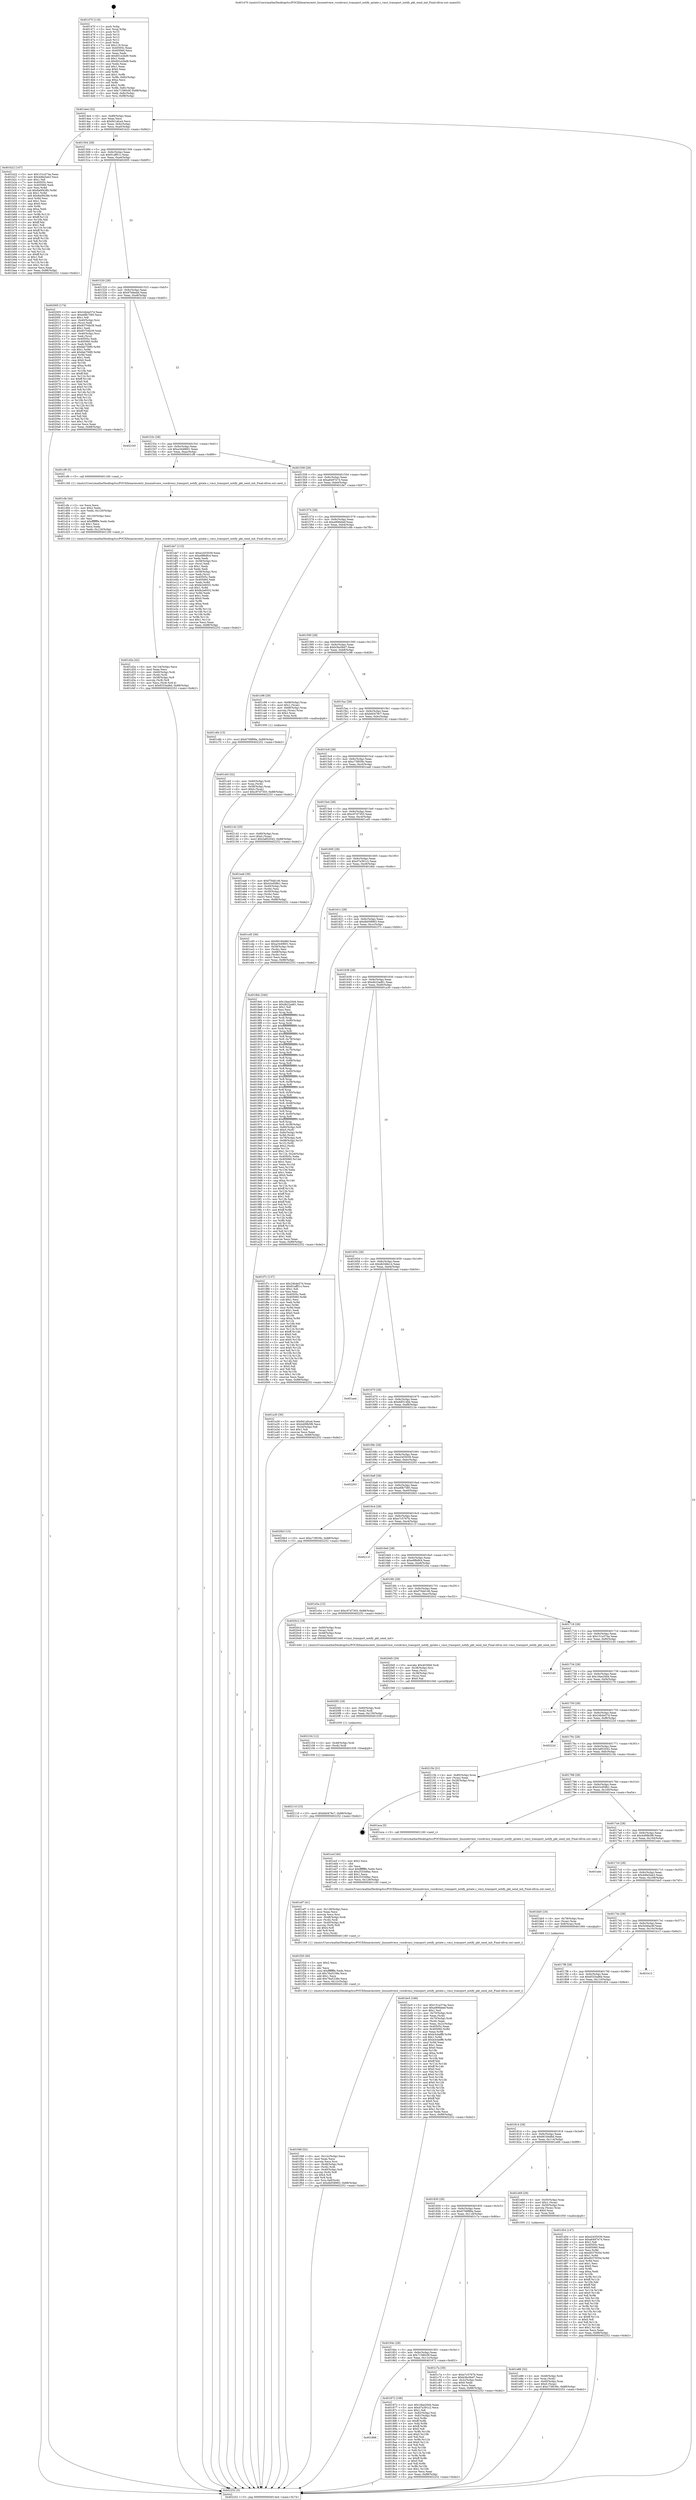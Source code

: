 digraph "0x401470" {
  label = "0x401470 (/mnt/c/Users/mathe/Desktop/tcc/POCII/binaries/extr_linuxnetvmw_vsockvmci_transport_notify_qstate.c_vmci_transport_notify_pkt_send_init_Final-ollvm.out::main(0))"
  labelloc = "t"
  node[shape=record]

  Entry [label="",width=0.3,height=0.3,shape=circle,fillcolor=black,style=filled]
  "0x4014e4" [label="{
     0x4014e4 [32]\l
     | [instrs]\l
     &nbsp;&nbsp;0x4014e4 \<+6\>: mov -0x88(%rbp),%eax\l
     &nbsp;&nbsp;0x4014ea \<+2\>: mov %eax,%ecx\l
     &nbsp;&nbsp;0x4014ec \<+6\>: sub $0x841afca4,%ecx\l
     &nbsp;&nbsp;0x4014f2 \<+6\>: mov %eax,-0x9c(%rbp)\l
     &nbsp;&nbsp;0x4014f8 \<+6\>: mov %ecx,-0xa0(%rbp)\l
     &nbsp;&nbsp;0x4014fe \<+6\>: je 0000000000401b22 \<main+0x6b2\>\l
  }"]
  "0x401b22" [label="{
     0x401b22 [147]\l
     | [instrs]\l
     &nbsp;&nbsp;0x401b22 \<+5\>: mov $0x151a374a,%eax\l
     &nbsp;&nbsp;0x401b27 \<+5\>: mov $0x4d6e5ab3,%ecx\l
     &nbsp;&nbsp;0x401b2c \<+2\>: mov $0x1,%dl\l
     &nbsp;&nbsp;0x401b2e \<+7\>: mov 0x40505c,%esi\l
     &nbsp;&nbsp;0x401b35 \<+7\>: mov 0x405060,%edi\l
     &nbsp;&nbsp;0x401b3c \<+3\>: mov %esi,%r8d\l
     &nbsp;&nbsp;0x401b3f \<+7\>: sub $0x8a0f428b,%r8d\l
     &nbsp;&nbsp;0x401b46 \<+4\>: sub $0x1,%r8d\l
     &nbsp;&nbsp;0x401b4a \<+7\>: add $0x8a0f428b,%r8d\l
     &nbsp;&nbsp;0x401b51 \<+4\>: imul %r8d,%esi\l
     &nbsp;&nbsp;0x401b55 \<+3\>: and $0x1,%esi\l
     &nbsp;&nbsp;0x401b58 \<+3\>: cmp $0x0,%esi\l
     &nbsp;&nbsp;0x401b5b \<+4\>: sete %r9b\l
     &nbsp;&nbsp;0x401b5f \<+3\>: cmp $0xa,%edi\l
     &nbsp;&nbsp;0x401b62 \<+4\>: setl %r10b\l
     &nbsp;&nbsp;0x401b66 \<+3\>: mov %r9b,%r11b\l
     &nbsp;&nbsp;0x401b69 \<+4\>: xor $0xff,%r11b\l
     &nbsp;&nbsp;0x401b6d \<+3\>: mov %r10b,%bl\l
     &nbsp;&nbsp;0x401b70 \<+3\>: xor $0xff,%bl\l
     &nbsp;&nbsp;0x401b73 \<+3\>: xor $0x1,%dl\l
     &nbsp;&nbsp;0x401b76 \<+3\>: mov %r11b,%r14b\l
     &nbsp;&nbsp;0x401b79 \<+4\>: and $0xff,%r14b\l
     &nbsp;&nbsp;0x401b7d \<+3\>: and %dl,%r9b\l
     &nbsp;&nbsp;0x401b80 \<+3\>: mov %bl,%r15b\l
     &nbsp;&nbsp;0x401b83 \<+4\>: and $0xff,%r15b\l
     &nbsp;&nbsp;0x401b87 \<+3\>: and %dl,%r10b\l
     &nbsp;&nbsp;0x401b8a \<+3\>: or %r9b,%r14b\l
     &nbsp;&nbsp;0x401b8d \<+3\>: or %r10b,%r15b\l
     &nbsp;&nbsp;0x401b90 \<+3\>: xor %r15b,%r14b\l
     &nbsp;&nbsp;0x401b93 \<+3\>: or %bl,%r11b\l
     &nbsp;&nbsp;0x401b96 \<+4\>: xor $0xff,%r11b\l
     &nbsp;&nbsp;0x401b9a \<+3\>: or $0x1,%dl\l
     &nbsp;&nbsp;0x401b9d \<+3\>: and %dl,%r11b\l
     &nbsp;&nbsp;0x401ba0 \<+3\>: or %r11b,%r14b\l
     &nbsp;&nbsp;0x401ba3 \<+4\>: test $0x1,%r14b\l
     &nbsp;&nbsp;0x401ba7 \<+3\>: cmovne %ecx,%eax\l
     &nbsp;&nbsp;0x401baa \<+6\>: mov %eax,-0x88(%rbp)\l
     &nbsp;&nbsp;0x401bb0 \<+5\>: jmp 0000000000402252 \<main+0xde2\>\l
  }"]
  "0x401504" [label="{
     0x401504 [28]\l
     | [instrs]\l
     &nbsp;&nbsp;0x401504 \<+5\>: jmp 0000000000401509 \<main+0x99\>\l
     &nbsp;&nbsp;0x401509 \<+6\>: mov -0x9c(%rbp),%eax\l
     &nbsp;&nbsp;0x40150f \<+5\>: sub $0x91aff51c,%eax\l
     &nbsp;&nbsp;0x401514 \<+6\>: mov %eax,-0xa4(%rbp)\l
     &nbsp;&nbsp;0x40151a \<+6\>: je 0000000000402005 \<main+0xb95\>\l
  }"]
  Exit [label="",width=0.3,height=0.3,shape=circle,fillcolor=black,style=filled,peripheries=2]
  "0x402005" [label="{
     0x402005 [174]\l
     | [instrs]\l
     &nbsp;&nbsp;0x402005 \<+5\>: mov $0x24b4e57d,%eax\l
     &nbsp;&nbsp;0x40200a \<+5\>: mov $0xe6fb7585,%ecx\l
     &nbsp;&nbsp;0x40200f \<+2\>: mov $0x1,%dl\l
     &nbsp;&nbsp;0x402011 \<+4\>: mov -0x40(%rbp),%rsi\l
     &nbsp;&nbsp;0x402015 \<+2\>: mov (%rsi),%edi\l
     &nbsp;&nbsp;0x402017 \<+6\>: add $0x83704b39,%edi\l
     &nbsp;&nbsp;0x40201d \<+3\>: add $0x1,%edi\l
     &nbsp;&nbsp;0x402020 \<+6\>: sub $0x83704b39,%edi\l
     &nbsp;&nbsp;0x402026 \<+4\>: mov -0x40(%rbp),%rsi\l
     &nbsp;&nbsp;0x40202a \<+2\>: mov %edi,(%rsi)\l
     &nbsp;&nbsp;0x40202c \<+7\>: mov 0x40505c,%edi\l
     &nbsp;&nbsp;0x402033 \<+8\>: mov 0x405060,%r8d\l
     &nbsp;&nbsp;0x40203b \<+3\>: mov %edi,%r9d\l
     &nbsp;&nbsp;0x40203e \<+7\>: sub $0xfab756f0,%r9d\l
     &nbsp;&nbsp;0x402045 \<+4\>: sub $0x1,%r9d\l
     &nbsp;&nbsp;0x402049 \<+7\>: add $0xfab756f0,%r9d\l
     &nbsp;&nbsp;0x402050 \<+4\>: imul %r9d,%edi\l
     &nbsp;&nbsp;0x402054 \<+3\>: and $0x1,%edi\l
     &nbsp;&nbsp;0x402057 \<+3\>: cmp $0x0,%edi\l
     &nbsp;&nbsp;0x40205a \<+4\>: sete %r10b\l
     &nbsp;&nbsp;0x40205e \<+4\>: cmp $0xa,%r8d\l
     &nbsp;&nbsp;0x402062 \<+4\>: setl %r11b\l
     &nbsp;&nbsp;0x402066 \<+3\>: mov %r10b,%bl\l
     &nbsp;&nbsp;0x402069 \<+3\>: xor $0xff,%bl\l
     &nbsp;&nbsp;0x40206c \<+3\>: mov %r11b,%r14b\l
     &nbsp;&nbsp;0x40206f \<+4\>: xor $0xff,%r14b\l
     &nbsp;&nbsp;0x402073 \<+3\>: xor $0x0,%dl\l
     &nbsp;&nbsp;0x402076 \<+3\>: mov %bl,%r15b\l
     &nbsp;&nbsp;0x402079 \<+4\>: and $0x0,%r15b\l
     &nbsp;&nbsp;0x40207d \<+3\>: and %dl,%r10b\l
     &nbsp;&nbsp;0x402080 \<+3\>: mov %r14b,%r12b\l
     &nbsp;&nbsp;0x402083 \<+4\>: and $0x0,%r12b\l
     &nbsp;&nbsp;0x402087 \<+3\>: and %dl,%r11b\l
     &nbsp;&nbsp;0x40208a \<+3\>: or %r10b,%r15b\l
     &nbsp;&nbsp;0x40208d \<+3\>: or %r11b,%r12b\l
     &nbsp;&nbsp;0x402090 \<+3\>: xor %r12b,%r15b\l
     &nbsp;&nbsp;0x402093 \<+3\>: or %r14b,%bl\l
     &nbsp;&nbsp;0x402096 \<+3\>: xor $0xff,%bl\l
     &nbsp;&nbsp;0x402099 \<+3\>: or $0x0,%dl\l
     &nbsp;&nbsp;0x40209c \<+2\>: and %dl,%bl\l
     &nbsp;&nbsp;0x40209e \<+3\>: or %bl,%r15b\l
     &nbsp;&nbsp;0x4020a1 \<+4\>: test $0x1,%r15b\l
     &nbsp;&nbsp;0x4020a5 \<+3\>: cmovne %ecx,%eax\l
     &nbsp;&nbsp;0x4020a8 \<+6\>: mov %eax,-0x88(%rbp)\l
     &nbsp;&nbsp;0x4020ae \<+5\>: jmp 0000000000402252 \<main+0xde2\>\l
  }"]
  "0x401520" [label="{
     0x401520 [28]\l
     | [instrs]\l
     &nbsp;&nbsp;0x401520 \<+5\>: jmp 0000000000401525 \<main+0xb5\>\l
     &nbsp;&nbsp;0x401525 \<+6\>: mov -0x9c(%rbp),%eax\l
     &nbsp;&nbsp;0x40152b \<+5\>: sub $0x97bfeebb,%eax\l
     &nbsp;&nbsp;0x401530 \<+6\>: mov %eax,-0xa8(%rbp)\l
     &nbsp;&nbsp;0x401536 \<+6\>: je 00000000004021b5 \<main+0xd45\>\l
  }"]
  "0x402110" [label="{
     0x402110 [15]\l
     | [instrs]\l
     &nbsp;&nbsp;0x402110 \<+10\>: movl $0xbb0478c7,-0x88(%rbp)\l
     &nbsp;&nbsp;0x40211a \<+5\>: jmp 0000000000402252 \<main+0xde2\>\l
  }"]
  "0x4021b5" [label="{
     0x4021b5\l
  }", style=dashed]
  "0x40153c" [label="{
     0x40153c [28]\l
     | [instrs]\l
     &nbsp;&nbsp;0x40153c \<+5\>: jmp 0000000000401541 \<main+0xd1\>\l
     &nbsp;&nbsp;0x401541 \<+6\>: mov -0x9c(%rbp),%eax\l
     &nbsp;&nbsp;0x401547 \<+5\>: sub $0xa3449601,%eax\l
     &nbsp;&nbsp;0x40154c \<+6\>: mov %eax,-0xac(%rbp)\l
     &nbsp;&nbsp;0x401552 \<+6\>: je 0000000000401cf9 \<main+0x889\>\l
  }"]
  "0x402104" [label="{
     0x402104 [12]\l
     | [instrs]\l
     &nbsp;&nbsp;0x402104 \<+4\>: mov -0x48(%rbp),%rdi\l
     &nbsp;&nbsp;0x402108 \<+3\>: mov (%rdi),%rdi\l
     &nbsp;&nbsp;0x40210b \<+5\>: call 0000000000401030 \<free@plt\>\l
     | [calls]\l
     &nbsp;&nbsp;0x401030 \{1\} (unknown)\l
  }"]
  "0x401cf9" [label="{
     0x401cf9 [5]\l
     | [instrs]\l
     &nbsp;&nbsp;0x401cf9 \<+5\>: call 0000000000401160 \<next_i\>\l
     | [calls]\l
     &nbsp;&nbsp;0x401160 \{1\} (/mnt/c/Users/mathe/Desktop/tcc/POCII/binaries/extr_linuxnetvmw_vsockvmci_transport_notify_qstate.c_vmci_transport_notify_pkt_send_init_Final-ollvm.out::next_i)\l
  }"]
  "0x401558" [label="{
     0x401558 [28]\l
     | [instrs]\l
     &nbsp;&nbsp;0x401558 \<+5\>: jmp 000000000040155d \<main+0xed\>\l
     &nbsp;&nbsp;0x40155d \<+6\>: mov -0x9c(%rbp),%eax\l
     &nbsp;&nbsp;0x401563 \<+5\>: sub $0xa6497e74,%eax\l
     &nbsp;&nbsp;0x401568 \<+6\>: mov %eax,-0xb0(%rbp)\l
     &nbsp;&nbsp;0x40156e \<+6\>: je 0000000000401de7 \<main+0x977\>\l
  }"]
  "0x4020f2" [label="{
     0x4020f2 [18]\l
     | [instrs]\l
     &nbsp;&nbsp;0x4020f2 \<+4\>: mov -0x60(%rbp),%rdi\l
     &nbsp;&nbsp;0x4020f6 \<+3\>: mov (%rdi),%rdi\l
     &nbsp;&nbsp;0x4020f9 \<+6\>: mov %eax,-0x130(%rbp)\l
     &nbsp;&nbsp;0x4020ff \<+5\>: call 0000000000401030 \<free@plt\>\l
     | [calls]\l
     &nbsp;&nbsp;0x401030 \{1\} (unknown)\l
  }"]
  "0x401de7" [label="{
     0x401de7 [115]\l
     | [instrs]\l
     &nbsp;&nbsp;0x401de7 \<+5\>: mov $0xe2455039,%eax\l
     &nbsp;&nbsp;0x401dec \<+5\>: mov $0xe9f6dfc4,%ecx\l
     &nbsp;&nbsp;0x401df1 \<+2\>: xor %edx,%edx\l
     &nbsp;&nbsp;0x401df3 \<+4\>: mov -0x58(%rbp),%rsi\l
     &nbsp;&nbsp;0x401df7 \<+2\>: mov (%rsi),%edi\l
     &nbsp;&nbsp;0x401df9 \<+3\>: sub $0x1,%edx\l
     &nbsp;&nbsp;0x401dfc \<+2\>: sub %edx,%edi\l
     &nbsp;&nbsp;0x401dfe \<+4\>: mov -0x58(%rbp),%rsi\l
     &nbsp;&nbsp;0x401e02 \<+2\>: mov %edi,(%rsi)\l
     &nbsp;&nbsp;0x401e04 \<+7\>: mov 0x40505c,%edx\l
     &nbsp;&nbsp;0x401e0b \<+7\>: mov 0x405060,%edi\l
     &nbsp;&nbsp;0x401e12 \<+3\>: mov %edx,%r8d\l
     &nbsp;&nbsp;0x401e15 \<+7\>: sub $0xfe2e6032,%r8d\l
     &nbsp;&nbsp;0x401e1c \<+4\>: sub $0x1,%r8d\l
     &nbsp;&nbsp;0x401e20 \<+7\>: add $0xfe2e6032,%r8d\l
     &nbsp;&nbsp;0x401e27 \<+4\>: imul %r8d,%edx\l
     &nbsp;&nbsp;0x401e2b \<+3\>: and $0x1,%edx\l
     &nbsp;&nbsp;0x401e2e \<+3\>: cmp $0x0,%edx\l
     &nbsp;&nbsp;0x401e31 \<+4\>: sete %r9b\l
     &nbsp;&nbsp;0x401e35 \<+3\>: cmp $0xa,%edi\l
     &nbsp;&nbsp;0x401e38 \<+4\>: setl %r10b\l
     &nbsp;&nbsp;0x401e3c \<+3\>: mov %r9b,%r11b\l
     &nbsp;&nbsp;0x401e3f \<+3\>: and %r10b,%r11b\l
     &nbsp;&nbsp;0x401e42 \<+3\>: xor %r10b,%r9b\l
     &nbsp;&nbsp;0x401e45 \<+3\>: or %r9b,%r11b\l
     &nbsp;&nbsp;0x401e48 \<+4\>: test $0x1,%r11b\l
     &nbsp;&nbsp;0x401e4c \<+3\>: cmovne %ecx,%eax\l
     &nbsp;&nbsp;0x401e4f \<+6\>: mov %eax,-0x88(%rbp)\l
     &nbsp;&nbsp;0x401e55 \<+5\>: jmp 0000000000402252 \<main+0xde2\>\l
  }"]
  "0x401574" [label="{
     0x401574 [28]\l
     | [instrs]\l
     &nbsp;&nbsp;0x401574 \<+5\>: jmp 0000000000401579 \<main+0x109\>\l
     &nbsp;&nbsp;0x401579 \<+6\>: mov -0x9c(%rbp),%eax\l
     &nbsp;&nbsp;0x40157f \<+5\>: sub $0xa906ebef,%eax\l
     &nbsp;&nbsp;0x401584 \<+6\>: mov %eax,-0xb4(%rbp)\l
     &nbsp;&nbsp;0x40158a \<+6\>: je 0000000000401c6b \<main+0x7fb\>\l
  }"]
  "0x4020d5" [label="{
     0x4020d5 [29]\l
     | [instrs]\l
     &nbsp;&nbsp;0x4020d5 \<+10\>: movabs $0x4030b6,%rdi\l
     &nbsp;&nbsp;0x4020df \<+4\>: mov -0x38(%rbp),%rsi\l
     &nbsp;&nbsp;0x4020e3 \<+2\>: mov %eax,(%rsi)\l
     &nbsp;&nbsp;0x4020e5 \<+4\>: mov -0x38(%rbp),%rsi\l
     &nbsp;&nbsp;0x4020e9 \<+2\>: mov (%rsi),%esi\l
     &nbsp;&nbsp;0x4020eb \<+2\>: mov $0x0,%al\l
     &nbsp;&nbsp;0x4020ed \<+5\>: call 0000000000401040 \<printf@plt\>\l
     | [calls]\l
     &nbsp;&nbsp;0x401040 \{1\} (unknown)\l
  }"]
  "0x401c6b" [label="{
     0x401c6b [15]\l
     | [instrs]\l
     &nbsp;&nbsp;0x401c6b \<+10\>: movl $0x6708f89a,-0x88(%rbp)\l
     &nbsp;&nbsp;0x401c75 \<+5\>: jmp 0000000000402252 \<main+0xde2\>\l
  }"]
  "0x401590" [label="{
     0x401590 [28]\l
     | [instrs]\l
     &nbsp;&nbsp;0x401590 \<+5\>: jmp 0000000000401595 \<main+0x125\>\l
     &nbsp;&nbsp;0x401595 \<+6\>: mov -0x9c(%rbp),%eax\l
     &nbsp;&nbsp;0x40159b \<+5\>: sub $0xb3bc0bd7,%eax\l
     &nbsp;&nbsp;0x4015a0 \<+6\>: mov %eax,-0xb8(%rbp)\l
     &nbsp;&nbsp;0x4015a6 \<+6\>: je 0000000000401c98 \<main+0x828\>\l
  }"]
  "0x401f48" [label="{
     0x401f48 [52]\l
     | [instrs]\l
     &nbsp;&nbsp;0x401f48 \<+6\>: mov -0x12c(%rbp),%ecx\l
     &nbsp;&nbsp;0x401f4e \<+3\>: imul %eax,%ecx\l
     &nbsp;&nbsp;0x401f51 \<+3\>: movslq %ecx,%rsi\l
     &nbsp;&nbsp;0x401f54 \<+4\>: mov -0x48(%rbp),%rdi\l
     &nbsp;&nbsp;0x401f58 \<+3\>: mov (%rdi),%rdi\l
     &nbsp;&nbsp;0x401f5b \<+4\>: mov -0x40(%rbp),%r8\l
     &nbsp;&nbsp;0x401f5f \<+3\>: movslq (%r8),%r8\l
     &nbsp;&nbsp;0x401f62 \<+4\>: shl $0x4,%r8\l
     &nbsp;&nbsp;0x401f66 \<+3\>: add %r8,%rdi\l
     &nbsp;&nbsp;0x401f69 \<+4\>: mov %rsi,0x8(%rdi)\l
     &nbsp;&nbsp;0x401f6d \<+10\>: movl $0xdb058963,-0x88(%rbp)\l
     &nbsp;&nbsp;0x401f77 \<+5\>: jmp 0000000000402252 \<main+0xde2\>\l
  }"]
  "0x401c98" [label="{
     0x401c98 [29]\l
     | [instrs]\l
     &nbsp;&nbsp;0x401c98 \<+4\>: mov -0x68(%rbp),%rax\l
     &nbsp;&nbsp;0x401c9c \<+6\>: movl $0x1,(%rax)\l
     &nbsp;&nbsp;0x401ca2 \<+4\>: mov -0x68(%rbp),%rax\l
     &nbsp;&nbsp;0x401ca6 \<+3\>: movslq (%rax),%rax\l
     &nbsp;&nbsp;0x401ca9 \<+4\>: shl $0x2,%rax\l
     &nbsp;&nbsp;0x401cad \<+3\>: mov %rax,%rdi\l
     &nbsp;&nbsp;0x401cb0 \<+5\>: call 0000000000401050 \<malloc@plt\>\l
     | [calls]\l
     &nbsp;&nbsp;0x401050 \{1\} (unknown)\l
  }"]
  "0x4015ac" [label="{
     0x4015ac [28]\l
     | [instrs]\l
     &nbsp;&nbsp;0x4015ac \<+5\>: jmp 00000000004015b1 \<main+0x141\>\l
     &nbsp;&nbsp;0x4015b1 \<+6\>: mov -0x9c(%rbp),%eax\l
     &nbsp;&nbsp;0x4015b7 \<+5\>: sub $0xbb0478c7,%eax\l
     &nbsp;&nbsp;0x4015bc \<+6\>: mov %eax,-0xbc(%rbp)\l
     &nbsp;&nbsp;0x4015c2 \<+6\>: je 0000000000402142 \<main+0xcd2\>\l
  }"]
  "0x401f20" [label="{
     0x401f20 [40]\l
     | [instrs]\l
     &nbsp;&nbsp;0x401f20 \<+5\>: mov $0x2,%ecx\l
     &nbsp;&nbsp;0x401f25 \<+1\>: cltd\l
     &nbsp;&nbsp;0x401f26 \<+2\>: idiv %ecx\l
     &nbsp;&nbsp;0x401f28 \<+6\>: imul $0xfffffffe,%edx,%ecx\l
     &nbsp;&nbsp;0x401f2e \<+6\>: sub $0x76a5238e,%ecx\l
     &nbsp;&nbsp;0x401f34 \<+3\>: add $0x1,%ecx\l
     &nbsp;&nbsp;0x401f37 \<+6\>: add $0x76a5238e,%ecx\l
     &nbsp;&nbsp;0x401f3d \<+6\>: mov %ecx,-0x12c(%rbp)\l
     &nbsp;&nbsp;0x401f43 \<+5\>: call 0000000000401160 \<next_i\>\l
     | [calls]\l
     &nbsp;&nbsp;0x401160 \{1\} (/mnt/c/Users/mathe/Desktop/tcc/POCII/binaries/extr_linuxnetvmw_vsockvmci_transport_notify_qstate.c_vmci_transport_notify_pkt_send_init_Final-ollvm.out::next_i)\l
  }"]
  "0x402142" [label="{
     0x402142 [25]\l
     | [instrs]\l
     &nbsp;&nbsp;0x402142 \<+4\>: mov -0x80(%rbp),%rax\l
     &nbsp;&nbsp;0x402146 \<+6\>: movl $0x0,(%rax)\l
     &nbsp;&nbsp;0x40214c \<+10\>: movl $0x2a852042,-0x88(%rbp)\l
     &nbsp;&nbsp;0x402156 \<+5\>: jmp 0000000000402252 \<main+0xde2\>\l
  }"]
  "0x4015c8" [label="{
     0x4015c8 [28]\l
     | [instrs]\l
     &nbsp;&nbsp;0x4015c8 \<+5\>: jmp 00000000004015cd \<main+0x15d\>\l
     &nbsp;&nbsp;0x4015cd \<+6\>: mov -0x9c(%rbp),%eax\l
     &nbsp;&nbsp;0x4015d3 \<+5\>: sub $0xc73f039c,%eax\l
     &nbsp;&nbsp;0x4015d8 \<+6\>: mov %eax,-0xc0(%rbp)\l
     &nbsp;&nbsp;0x4015de \<+6\>: je 0000000000401ea6 \<main+0xa36\>\l
  }"]
  "0x401ef7" [label="{
     0x401ef7 [41]\l
     | [instrs]\l
     &nbsp;&nbsp;0x401ef7 \<+6\>: mov -0x128(%rbp),%ecx\l
     &nbsp;&nbsp;0x401efd \<+3\>: imul %eax,%ecx\l
     &nbsp;&nbsp;0x401f00 \<+3\>: movslq %ecx,%rsi\l
     &nbsp;&nbsp;0x401f03 \<+4\>: mov -0x48(%rbp),%rdi\l
     &nbsp;&nbsp;0x401f07 \<+3\>: mov (%rdi),%rdi\l
     &nbsp;&nbsp;0x401f0a \<+4\>: mov -0x40(%rbp),%r8\l
     &nbsp;&nbsp;0x401f0e \<+3\>: movslq (%r8),%r8\l
     &nbsp;&nbsp;0x401f11 \<+4\>: shl $0x4,%r8\l
     &nbsp;&nbsp;0x401f15 \<+3\>: add %r8,%rdi\l
     &nbsp;&nbsp;0x401f18 \<+3\>: mov %rsi,(%rdi)\l
     &nbsp;&nbsp;0x401f1b \<+5\>: call 0000000000401160 \<next_i\>\l
     | [calls]\l
     &nbsp;&nbsp;0x401160 \{1\} (/mnt/c/Users/mathe/Desktop/tcc/POCII/binaries/extr_linuxnetvmw_vsockvmci_transport_notify_qstate.c_vmci_transport_notify_pkt_send_init_Final-ollvm.out::next_i)\l
  }"]
  "0x401ea6" [label="{
     0x401ea6 [36]\l
     | [instrs]\l
     &nbsp;&nbsp;0x401ea6 \<+5\>: mov $0xf70dd146,%eax\l
     &nbsp;&nbsp;0x401eab \<+5\>: mov $0x43cd58b1,%ecx\l
     &nbsp;&nbsp;0x401eb0 \<+4\>: mov -0x40(%rbp),%rdx\l
     &nbsp;&nbsp;0x401eb4 \<+2\>: mov (%rdx),%esi\l
     &nbsp;&nbsp;0x401eb6 \<+4\>: mov -0x50(%rbp),%rdx\l
     &nbsp;&nbsp;0x401eba \<+2\>: cmp (%rdx),%esi\l
     &nbsp;&nbsp;0x401ebc \<+3\>: cmovl %ecx,%eax\l
     &nbsp;&nbsp;0x401ebf \<+6\>: mov %eax,-0x88(%rbp)\l
     &nbsp;&nbsp;0x401ec5 \<+5\>: jmp 0000000000402252 \<main+0xde2\>\l
  }"]
  "0x4015e4" [label="{
     0x4015e4 [28]\l
     | [instrs]\l
     &nbsp;&nbsp;0x4015e4 \<+5\>: jmp 00000000004015e9 \<main+0x179\>\l
     &nbsp;&nbsp;0x4015e9 \<+6\>: mov -0x9c(%rbp),%eax\l
     &nbsp;&nbsp;0x4015ef \<+5\>: sub $0xc97d7303,%eax\l
     &nbsp;&nbsp;0x4015f4 \<+6\>: mov %eax,-0xc4(%rbp)\l
     &nbsp;&nbsp;0x4015fa \<+6\>: je 0000000000401cd5 \<main+0x865\>\l
  }"]
  "0x401ecf" [label="{
     0x401ecf [40]\l
     | [instrs]\l
     &nbsp;&nbsp;0x401ecf \<+5\>: mov $0x2,%ecx\l
     &nbsp;&nbsp;0x401ed4 \<+1\>: cltd\l
     &nbsp;&nbsp;0x401ed5 \<+2\>: idiv %ecx\l
     &nbsp;&nbsp;0x401ed7 \<+6\>: imul $0xfffffffe,%edx,%ecx\l
     &nbsp;&nbsp;0x401edd \<+6\>: sub $0x2533d9ac,%ecx\l
     &nbsp;&nbsp;0x401ee3 \<+3\>: add $0x1,%ecx\l
     &nbsp;&nbsp;0x401ee6 \<+6\>: add $0x2533d9ac,%ecx\l
     &nbsp;&nbsp;0x401eec \<+6\>: mov %ecx,-0x128(%rbp)\l
     &nbsp;&nbsp;0x401ef2 \<+5\>: call 0000000000401160 \<next_i\>\l
     | [calls]\l
     &nbsp;&nbsp;0x401160 \{1\} (/mnt/c/Users/mathe/Desktop/tcc/POCII/binaries/extr_linuxnetvmw_vsockvmci_transport_notify_qstate.c_vmci_transport_notify_pkt_send_init_Final-ollvm.out::next_i)\l
  }"]
  "0x401cd5" [label="{
     0x401cd5 [36]\l
     | [instrs]\l
     &nbsp;&nbsp;0x401cd5 \<+5\>: mov $0x66184d8d,%eax\l
     &nbsp;&nbsp;0x401cda \<+5\>: mov $0xa3449601,%ecx\l
     &nbsp;&nbsp;0x401cdf \<+4\>: mov -0x58(%rbp),%rdx\l
     &nbsp;&nbsp;0x401ce3 \<+2\>: mov (%rdx),%esi\l
     &nbsp;&nbsp;0x401ce5 \<+4\>: mov -0x68(%rbp),%rdx\l
     &nbsp;&nbsp;0x401ce9 \<+2\>: cmp (%rdx),%esi\l
     &nbsp;&nbsp;0x401ceb \<+3\>: cmovl %ecx,%eax\l
     &nbsp;&nbsp;0x401cee \<+6\>: mov %eax,-0x88(%rbp)\l
     &nbsp;&nbsp;0x401cf4 \<+5\>: jmp 0000000000402252 \<main+0xde2\>\l
  }"]
  "0x401600" [label="{
     0x401600 [28]\l
     | [instrs]\l
     &nbsp;&nbsp;0x401600 \<+5\>: jmp 0000000000401605 \<main+0x195\>\l
     &nbsp;&nbsp;0x401605 \<+6\>: mov -0x9c(%rbp),%eax\l
     &nbsp;&nbsp;0x40160b \<+5\>: sub $0xd7a391c2,%eax\l
     &nbsp;&nbsp;0x401610 \<+6\>: mov %eax,-0xc8(%rbp)\l
     &nbsp;&nbsp;0x401616 \<+6\>: je 00000000004018dc \<main+0x46c\>\l
  }"]
  "0x401e86" [label="{
     0x401e86 [32]\l
     | [instrs]\l
     &nbsp;&nbsp;0x401e86 \<+4\>: mov -0x48(%rbp),%rdi\l
     &nbsp;&nbsp;0x401e8a \<+3\>: mov %rax,(%rdi)\l
     &nbsp;&nbsp;0x401e8d \<+4\>: mov -0x40(%rbp),%rax\l
     &nbsp;&nbsp;0x401e91 \<+6\>: movl $0x0,(%rax)\l
     &nbsp;&nbsp;0x401e97 \<+10\>: movl $0xc73f039c,-0x88(%rbp)\l
     &nbsp;&nbsp;0x401ea1 \<+5\>: jmp 0000000000402252 \<main+0xde2\>\l
  }"]
  "0x4018dc" [label="{
     0x4018dc [340]\l
     | [instrs]\l
     &nbsp;&nbsp;0x4018dc \<+5\>: mov $0x18ae20d4,%eax\l
     &nbsp;&nbsp;0x4018e1 \<+5\>: mov $0xdb22ad61,%ecx\l
     &nbsp;&nbsp;0x4018e6 \<+2\>: mov $0x1,%dl\l
     &nbsp;&nbsp;0x4018e8 \<+2\>: xor %esi,%esi\l
     &nbsp;&nbsp;0x4018ea \<+3\>: mov %rsp,%rdi\l
     &nbsp;&nbsp;0x4018ed \<+4\>: add $0xfffffffffffffff0,%rdi\l
     &nbsp;&nbsp;0x4018f1 \<+3\>: mov %rdi,%rsp\l
     &nbsp;&nbsp;0x4018f4 \<+4\>: mov %rdi,-0x80(%rbp)\l
     &nbsp;&nbsp;0x4018f8 \<+3\>: mov %rsp,%rdi\l
     &nbsp;&nbsp;0x4018fb \<+4\>: add $0xfffffffffffffff0,%rdi\l
     &nbsp;&nbsp;0x4018ff \<+3\>: mov %rdi,%rsp\l
     &nbsp;&nbsp;0x401902 \<+3\>: mov %rsp,%r8\l
     &nbsp;&nbsp;0x401905 \<+4\>: add $0xfffffffffffffff0,%r8\l
     &nbsp;&nbsp;0x401909 \<+3\>: mov %r8,%rsp\l
     &nbsp;&nbsp;0x40190c \<+4\>: mov %r8,-0x78(%rbp)\l
     &nbsp;&nbsp;0x401910 \<+3\>: mov %rsp,%r8\l
     &nbsp;&nbsp;0x401913 \<+4\>: add $0xfffffffffffffff0,%r8\l
     &nbsp;&nbsp;0x401917 \<+3\>: mov %r8,%rsp\l
     &nbsp;&nbsp;0x40191a \<+4\>: mov %r8,-0x70(%rbp)\l
     &nbsp;&nbsp;0x40191e \<+3\>: mov %rsp,%r8\l
     &nbsp;&nbsp;0x401921 \<+4\>: add $0xfffffffffffffff0,%r8\l
     &nbsp;&nbsp;0x401925 \<+3\>: mov %r8,%rsp\l
     &nbsp;&nbsp;0x401928 \<+4\>: mov %r8,-0x68(%rbp)\l
     &nbsp;&nbsp;0x40192c \<+3\>: mov %rsp,%r8\l
     &nbsp;&nbsp;0x40192f \<+4\>: add $0xfffffffffffffff0,%r8\l
     &nbsp;&nbsp;0x401933 \<+3\>: mov %r8,%rsp\l
     &nbsp;&nbsp;0x401936 \<+4\>: mov %r8,-0x60(%rbp)\l
     &nbsp;&nbsp;0x40193a \<+3\>: mov %rsp,%r8\l
     &nbsp;&nbsp;0x40193d \<+4\>: add $0xfffffffffffffff0,%r8\l
     &nbsp;&nbsp;0x401941 \<+3\>: mov %r8,%rsp\l
     &nbsp;&nbsp;0x401944 \<+4\>: mov %r8,-0x58(%rbp)\l
     &nbsp;&nbsp;0x401948 \<+3\>: mov %rsp,%r8\l
     &nbsp;&nbsp;0x40194b \<+4\>: add $0xfffffffffffffff0,%r8\l
     &nbsp;&nbsp;0x40194f \<+3\>: mov %r8,%rsp\l
     &nbsp;&nbsp;0x401952 \<+4\>: mov %r8,-0x50(%rbp)\l
     &nbsp;&nbsp;0x401956 \<+3\>: mov %rsp,%r8\l
     &nbsp;&nbsp;0x401959 \<+4\>: add $0xfffffffffffffff0,%r8\l
     &nbsp;&nbsp;0x40195d \<+3\>: mov %r8,%rsp\l
     &nbsp;&nbsp;0x401960 \<+4\>: mov %r8,-0x48(%rbp)\l
     &nbsp;&nbsp;0x401964 \<+3\>: mov %rsp,%r8\l
     &nbsp;&nbsp;0x401967 \<+4\>: add $0xfffffffffffffff0,%r8\l
     &nbsp;&nbsp;0x40196b \<+3\>: mov %r8,%rsp\l
     &nbsp;&nbsp;0x40196e \<+4\>: mov %r8,-0x40(%rbp)\l
     &nbsp;&nbsp;0x401972 \<+3\>: mov %rsp,%r8\l
     &nbsp;&nbsp;0x401975 \<+4\>: add $0xfffffffffffffff0,%r8\l
     &nbsp;&nbsp;0x401979 \<+3\>: mov %r8,%rsp\l
     &nbsp;&nbsp;0x40197c \<+4\>: mov %r8,-0x38(%rbp)\l
     &nbsp;&nbsp;0x401980 \<+4\>: mov -0x80(%rbp),%r8\l
     &nbsp;&nbsp;0x401984 \<+7\>: movl $0x0,(%r8)\l
     &nbsp;&nbsp;0x40198b \<+7\>: mov -0x8c(%rbp),%r9d\l
     &nbsp;&nbsp;0x401992 \<+3\>: mov %r9d,(%rdi)\l
     &nbsp;&nbsp;0x401995 \<+4\>: mov -0x78(%rbp),%r8\l
     &nbsp;&nbsp;0x401999 \<+7\>: mov -0x98(%rbp),%r10\l
     &nbsp;&nbsp;0x4019a0 \<+3\>: mov %r10,(%r8)\l
     &nbsp;&nbsp;0x4019a3 \<+3\>: cmpl $0x2,(%rdi)\l
     &nbsp;&nbsp;0x4019a6 \<+4\>: setne %r11b\l
     &nbsp;&nbsp;0x4019aa \<+4\>: and $0x1,%r11b\l
     &nbsp;&nbsp;0x4019ae \<+4\>: mov %r11b,-0x2d(%rbp)\l
     &nbsp;&nbsp;0x4019b2 \<+7\>: mov 0x40505c,%ebx\l
     &nbsp;&nbsp;0x4019b9 \<+8\>: mov 0x405060,%r14d\l
     &nbsp;&nbsp;0x4019c1 \<+3\>: sub $0x1,%esi\l
     &nbsp;&nbsp;0x4019c4 \<+3\>: mov %ebx,%r15d\l
     &nbsp;&nbsp;0x4019c7 \<+3\>: add %esi,%r15d\l
     &nbsp;&nbsp;0x4019ca \<+4\>: imul %r15d,%ebx\l
     &nbsp;&nbsp;0x4019ce \<+3\>: and $0x1,%ebx\l
     &nbsp;&nbsp;0x4019d1 \<+3\>: cmp $0x0,%ebx\l
     &nbsp;&nbsp;0x4019d4 \<+4\>: sete %r11b\l
     &nbsp;&nbsp;0x4019d8 \<+4\>: cmp $0xa,%r14d\l
     &nbsp;&nbsp;0x4019dc \<+4\>: setl %r12b\l
     &nbsp;&nbsp;0x4019e0 \<+3\>: mov %r11b,%r13b\l
     &nbsp;&nbsp;0x4019e3 \<+4\>: xor $0xff,%r13b\l
     &nbsp;&nbsp;0x4019e7 \<+3\>: mov %r12b,%sil\l
     &nbsp;&nbsp;0x4019ea \<+4\>: xor $0xff,%sil\l
     &nbsp;&nbsp;0x4019ee \<+3\>: xor $0x1,%dl\l
     &nbsp;&nbsp;0x4019f1 \<+3\>: mov %r13b,%dil\l
     &nbsp;&nbsp;0x4019f4 \<+4\>: and $0xff,%dil\l
     &nbsp;&nbsp;0x4019f8 \<+3\>: and %dl,%r11b\l
     &nbsp;&nbsp;0x4019fb \<+3\>: mov %sil,%r8b\l
     &nbsp;&nbsp;0x4019fe \<+4\>: and $0xff,%r8b\l
     &nbsp;&nbsp;0x401a02 \<+3\>: and %dl,%r12b\l
     &nbsp;&nbsp;0x401a05 \<+3\>: or %r11b,%dil\l
     &nbsp;&nbsp;0x401a08 \<+3\>: or %r12b,%r8b\l
     &nbsp;&nbsp;0x401a0b \<+3\>: xor %r8b,%dil\l
     &nbsp;&nbsp;0x401a0e \<+3\>: or %sil,%r13b\l
     &nbsp;&nbsp;0x401a11 \<+4\>: xor $0xff,%r13b\l
     &nbsp;&nbsp;0x401a15 \<+3\>: or $0x1,%dl\l
     &nbsp;&nbsp;0x401a18 \<+3\>: and %dl,%r13b\l
     &nbsp;&nbsp;0x401a1b \<+3\>: or %r13b,%dil\l
     &nbsp;&nbsp;0x401a1e \<+4\>: test $0x1,%dil\l
     &nbsp;&nbsp;0x401a22 \<+3\>: cmovne %ecx,%eax\l
     &nbsp;&nbsp;0x401a25 \<+6\>: mov %eax,-0x88(%rbp)\l
     &nbsp;&nbsp;0x401a2b \<+5\>: jmp 0000000000402252 \<main+0xde2\>\l
  }"]
  "0x40161c" [label="{
     0x40161c [28]\l
     | [instrs]\l
     &nbsp;&nbsp;0x40161c \<+5\>: jmp 0000000000401621 \<main+0x1b1\>\l
     &nbsp;&nbsp;0x401621 \<+6\>: mov -0x9c(%rbp),%eax\l
     &nbsp;&nbsp;0x401627 \<+5\>: sub $0xdb058963,%eax\l
     &nbsp;&nbsp;0x40162c \<+6\>: mov %eax,-0xcc(%rbp)\l
     &nbsp;&nbsp;0x401632 \<+6\>: je 0000000000401f7c \<main+0xb0c\>\l
  }"]
  "0x401d2a" [label="{
     0x401d2a [42]\l
     | [instrs]\l
     &nbsp;&nbsp;0x401d2a \<+6\>: mov -0x124(%rbp),%ecx\l
     &nbsp;&nbsp;0x401d30 \<+3\>: imul %eax,%ecx\l
     &nbsp;&nbsp;0x401d33 \<+4\>: mov -0x60(%rbp),%rdi\l
     &nbsp;&nbsp;0x401d37 \<+3\>: mov (%rdi),%rdi\l
     &nbsp;&nbsp;0x401d3a \<+4\>: mov -0x58(%rbp),%r8\l
     &nbsp;&nbsp;0x401d3e \<+3\>: movslq (%r8),%r8\l
     &nbsp;&nbsp;0x401d41 \<+4\>: mov %ecx,(%rdi,%r8,4)\l
     &nbsp;&nbsp;0x401d45 \<+10\>: movl $0x6533ad6d,-0x88(%rbp)\l
     &nbsp;&nbsp;0x401d4f \<+5\>: jmp 0000000000402252 \<main+0xde2\>\l
  }"]
  "0x401f7c" [label="{
     0x401f7c [137]\l
     | [instrs]\l
     &nbsp;&nbsp;0x401f7c \<+5\>: mov $0x24b4e57d,%eax\l
     &nbsp;&nbsp;0x401f81 \<+5\>: mov $0x91aff51c,%ecx\l
     &nbsp;&nbsp;0x401f86 \<+2\>: mov $0x1,%dl\l
     &nbsp;&nbsp;0x401f88 \<+2\>: xor %esi,%esi\l
     &nbsp;&nbsp;0x401f8a \<+7\>: mov 0x40505c,%edi\l
     &nbsp;&nbsp;0x401f91 \<+8\>: mov 0x405060,%r8d\l
     &nbsp;&nbsp;0x401f99 \<+3\>: sub $0x1,%esi\l
     &nbsp;&nbsp;0x401f9c \<+3\>: mov %edi,%r9d\l
     &nbsp;&nbsp;0x401f9f \<+3\>: add %esi,%r9d\l
     &nbsp;&nbsp;0x401fa2 \<+4\>: imul %r9d,%edi\l
     &nbsp;&nbsp;0x401fa6 \<+3\>: and $0x1,%edi\l
     &nbsp;&nbsp;0x401fa9 \<+3\>: cmp $0x0,%edi\l
     &nbsp;&nbsp;0x401fac \<+4\>: sete %r10b\l
     &nbsp;&nbsp;0x401fb0 \<+4\>: cmp $0xa,%r8d\l
     &nbsp;&nbsp;0x401fb4 \<+4\>: setl %r11b\l
     &nbsp;&nbsp;0x401fb8 \<+3\>: mov %r10b,%bl\l
     &nbsp;&nbsp;0x401fbb \<+3\>: xor $0xff,%bl\l
     &nbsp;&nbsp;0x401fbe \<+3\>: mov %r11b,%r14b\l
     &nbsp;&nbsp;0x401fc1 \<+4\>: xor $0xff,%r14b\l
     &nbsp;&nbsp;0x401fc5 \<+3\>: xor $0x0,%dl\l
     &nbsp;&nbsp;0x401fc8 \<+3\>: mov %bl,%r15b\l
     &nbsp;&nbsp;0x401fcb \<+4\>: and $0x0,%r15b\l
     &nbsp;&nbsp;0x401fcf \<+3\>: and %dl,%r10b\l
     &nbsp;&nbsp;0x401fd2 \<+3\>: mov %r14b,%r12b\l
     &nbsp;&nbsp;0x401fd5 \<+4\>: and $0x0,%r12b\l
     &nbsp;&nbsp;0x401fd9 \<+3\>: and %dl,%r11b\l
     &nbsp;&nbsp;0x401fdc \<+3\>: or %r10b,%r15b\l
     &nbsp;&nbsp;0x401fdf \<+3\>: or %r11b,%r12b\l
     &nbsp;&nbsp;0x401fe2 \<+3\>: xor %r12b,%r15b\l
     &nbsp;&nbsp;0x401fe5 \<+3\>: or %r14b,%bl\l
     &nbsp;&nbsp;0x401fe8 \<+3\>: xor $0xff,%bl\l
     &nbsp;&nbsp;0x401feb \<+3\>: or $0x0,%dl\l
     &nbsp;&nbsp;0x401fee \<+2\>: and %dl,%bl\l
     &nbsp;&nbsp;0x401ff0 \<+3\>: or %bl,%r15b\l
     &nbsp;&nbsp;0x401ff3 \<+4\>: test $0x1,%r15b\l
     &nbsp;&nbsp;0x401ff7 \<+3\>: cmovne %ecx,%eax\l
     &nbsp;&nbsp;0x401ffa \<+6\>: mov %eax,-0x88(%rbp)\l
     &nbsp;&nbsp;0x402000 \<+5\>: jmp 0000000000402252 \<main+0xde2\>\l
  }"]
  "0x401638" [label="{
     0x401638 [28]\l
     | [instrs]\l
     &nbsp;&nbsp;0x401638 \<+5\>: jmp 000000000040163d \<main+0x1cd\>\l
     &nbsp;&nbsp;0x40163d \<+6\>: mov -0x9c(%rbp),%eax\l
     &nbsp;&nbsp;0x401643 \<+5\>: sub $0xdb22ad61,%eax\l
     &nbsp;&nbsp;0x401648 \<+6\>: mov %eax,-0xd0(%rbp)\l
     &nbsp;&nbsp;0x40164e \<+6\>: je 0000000000401a30 \<main+0x5c0\>\l
  }"]
  "0x401cfe" [label="{
     0x401cfe [44]\l
     | [instrs]\l
     &nbsp;&nbsp;0x401cfe \<+2\>: xor %ecx,%ecx\l
     &nbsp;&nbsp;0x401d00 \<+5\>: mov $0x2,%edx\l
     &nbsp;&nbsp;0x401d05 \<+6\>: mov %edx,-0x120(%rbp)\l
     &nbsp;&nbsp;0x401d0b \<+1\>: cltd\l
     &nbsp;&nbsp;0x401d0c \<+6\>: mov -0x120(%rbp),%esi\l
     &nbsp;&nbsp;0x401d12 \<+2\>: idiv %esi\l
     &nbsp;&nbsp;0x401d14 \<+6\>: imul $0xfffffffe,%edx,%edx\l
     &nbsp;&nbsp;0x401d1a \<+3\>: sub $0x1,%ecx\l
     &nbsp;&nbsp;0x401d1d \<+2\>: sub %ecx,%edx\l
     &nbsp;&nbsp;0x401d1f \<+6\>: mov %edx,-0x124(%rbp)\l
     &nbsp;&nbsp;0x401d25 \<+5\>: call 0000000000401160 \<next_i\>\l
     | [calls]\l
     &nbsp;&nbsp;0x401160 \{1\} (/mnt/c/Users/mathe/Desktop/tcc/POCII/binaries/extr_linuxnetvmw_vsockvmci_transport_notify_qstate.c_vmci_transport_notify_pkt_send_init_Final-ollvm.out::next_i)\l
  }"]
  "0x401a30" [label="{
     0x401a30 [30]\l
     | [instrs]\l
     &nbsp;&nbsp;0x401a30 \<+5\>: mov $0x841afca4,%eax\l
     &nbsp;&nbsp;0x401a35 \<+5\>: mov $0x4499b5f6,%ecx\l
     &nbsp;&nbsp;0x401a3a \<+3\>: mov -0x2d(%rbp),%dl\l
     &nbsp;&nbsp;0x401a3d \<+3\>: test $0x1,%dl\l
     &nbsp;&nbsp;0x401a40 \<+3\>: cmovne %ecx,%eax\l
     &nbsp;&nbsp;0x401a43 \<+6\>: mov %eax,-0x88(%rbp)\l
     &nbsp;&nbsp;0x401a49 \<+5\>: jmp 0000000000402252 \<main+0xde2\>\l
  }"]
  "0x401654" [label="{
     0x401654 [28]\l
     | [instrs]\l
     &nbsp;&nbsp;0x401654 \<+5\>: jmp 0000000000401659 \<main+0x1e9\>\l
     &nbsp;&nbsp;0x401659 \<+6\>: mov -0x9c(%rbp),%eax\l
     &nbsp;&nbsp;0x40165f \<+5\>: sub $0xdb348e14,%eax\l
     &nbsp;&nbsp;0x401664 \<+6\>: mov %eax,-0xd4(%rbp)\l
     &nbsp;&nbsp;0x40166a \<+6\>: je 0000000000401aa4 \<main+0x634\>\l
  }"]
  "0x401cb5" [label="{
     0x401cb5 [32]\l
     | [instrs]\l
     &nbsp;&nbsp;0x401cb5 \<+4\>: mov -0x60(%rbp),%rdi\l
     &nbsp;&nbsp;0x401cb9 \<+3\>: mov %rax,(%rdi)\l
     &nbsp;&nbsp;0x401cbc \<+4\>: mov -0x58(%rbp),%rax\l
     &nbsp;&nbsp;0x401cc0 \<+6\>: movl $0x0,(%rax)\l
     &nbsp;&nbsp;0x401cc6 \<+10\>: movl $0xc97d7303,-0x88(%rbp)\l
     &nbsp;&nbsp;0x401cd0 \<+5\>: jmp 0000000000402252 \<main+0xde2\>\l
  }"]
  "0x401aa4" [label="{
     0x401aa4\l
  }", style=dashed]
  "0x401670" [label="{
     0x401670 [28]\l
     | [instrs]\l
     &nbsp;&nbsp;0x401670 \<+5\>: jmp 0000000000401675 \<main+0x205\>\l
     &nbsp;&nbsp;0x401675 \<+6\>: mov -0x9c(%rbp),%eax\l
     &nbsp;&nbsp;0x40167b \<+5\>: sub $0xddf314bb,%eax\l
     &nbsp;&nbsp;0x401680 \<+6\>: mov %eax,-0xd8(%rbp)\l
     &nbsp;&nbsp;0x401686 \<+6\>: je 000000000040212e \<main+0xcbe\>\l
  }"]
  "0x401bc5" [label="{
     0x401bc5 [166]\l
     | [instrs]\l
     &nbsp;&nbsp;0x401bc5 \<+5\>: mov $0x151a374a,%ecx\l
     &nbsp;&nbsp;0x401bca \<+5\>: mov $0xa906ebef,%edx\l
     &nbsp;&nbsp;0x401bcf \<+3\>: mov $0x1,%sil\l
     &nbsp;&nbsp;0x401bd2 \<+4\>: mov -0x70(%rbp),%rdi\l
     &nbsp;&nbsp;0x401bd6 \<+2\>: mov %eax,(%rdi)\l
     &nbsp;&nbsp;0x401bd8 \<+4\>: mov -0x70(%rbp),%rdi\l
     &nbsp;&nbsp;0x401bdc \<+2\>: mov (%rdi),%eax\l
     &nbsp;&nbsp;0x401bde \<+3\>: mov %eax,-0x2c(%rbp)\l
     &nbsp;&nbsp;0x401be1 \<+7\>: mov 0x40505c,%eax\l
     &nbsp;&nbsp;0x401be8 \<+8\>: mov 0x405060,%r8d\l
     &nbsp;&nbsp;0x401bf0 \<+3\>: mov %eax,%r9d\l
     &nbsp;&nbsp;0x401bf3 \<+7\>: sub $0xb3cbeff8,%r9d\l
     &nbsp;&nbsp;0x401bfa \<+4\>: sub $0x1,%r9d\l
     &nbsp;&nbsp;0x401bfe \<+7\>: add $0xb3cbeff8,%r9d\l
     &nbsp;&nbsp;0x401c05 \<+4\>: imul %r9d,%eax\l
     &nbsp;&nbsp;0x401c09 \<+3\>: and $0x1,%eax\l
     &nbsp;&nbsp;0x401c0c \<+3\>: cmp $0x0,%eax\l
     &nbsp;&nbsp;0x401c0f \<+4\>: sete %r10b\l
     &nbsp;&nbsp;0x401c13 \<+4\>: cmp $0xa,%r8d\l
     &nbsp;&nbsp;0x401c17 \<+4\>: setl %r11b\l
     &nbsp;&nbsp;0x401c1b \<+3\>: mov %r10b,%bl\l
     &nbsp;&nbsp;0x401c1e \<+3\>: xor $0xff,%bl\l
     &nbsp;&nbsp;0x401c21 \<+3\>: mov %r11b,%r14b\l
     &nbsp;&nbsp;0x401c24 \<+4\>: xor $0xff,%r14b\l
     &nbsp;&nbsp;0x401c28 \<+4\>: xor $0x0,%sil\l
     &nbsp;&nbsp;0x401c2c \<+3\>: mov %bl,%r15b\l
     &nbsp;&nbsp;0x401c2f \<+4\>: and $0x0,%r15b\l
     &nbsp;&nbsp;0x401c33 \<+3\>: and %sil,%r10b\l
     &nbsp;&nbsp;0x401c36 \<+3\>: mov %r14b,%r12b\l
     &nbsp;&nbsp;0x401c39 \<+4\>: and $0x0,%r12b\l
     &nbsp;&nbsp;0x401c3d \<+3\>: and %sil,%r11b\l
     &nbsp;&nbsp;0x401c40 \<+3\>: or %r10b,%r15b\l
     &nbsp;&nbsp;0x401c43 \<+3\>: or %r11b,%r12b\l
     &nbsp;&nbsp;0x401c46 \<+3\>: xor %r12b,%r15b\l
     &nbsp;&nbsp;0x401c49 \<+3\>: or %r14b,%bl\l
     &nbsp;&nbsp;0x401c4c \<+3\>: xor $0xff,%bl\l
     &nbsp;&nbsp;0x401c4f \<+4\>: or $0x0,%sil\l
     &nbsp;&nbsp;0x401c53 \<+3\>: and %sil,%bl\l
     &nbsp;&nbsp;0x401c56 \<+3\>: or %bl,%r15b\l
     &nbsp;&nbsp;0x401c59 \<+4\>: test $0x1,%r15b\l
     &nbsp;&nbsp;0x401c5d \<+3\>: cmovne %edx,%ecx\l
     &nbsp;&nbsp;0x401c60 \<+6\>: mov %ecx,-0x88(%rbp)\l
     &nbsp;&nbsp;0x401c66 \<+5\>: jmp 0000000000402252 \<main+0xde2\>\l
  }"]
  "0x40212e" [label="{
     0x40212e\l
  }", style=dashed]
  "0x40168c" [label="{
     0x40168c [28]\l
     | [instrs]\l
     &nbsp;&nbsp;0x40168c \<+5\>: jmp 0000000000401691 \<main+0x221\>\l
     &nbsp;&nbsp;0x401691 \<+6\>: mov -0x9c(%rbp),%eax\l
     &nbsp;&nbsp;0x401697 \<+5\>: sub $0xe2455039,%eax\l
     &nbsp;&nbsp;0x40169c \<+6\>: mov %eax,-0xdc(%rbp)\l
     &nbsp;&nbsp;0x4016a2 \<+6\>: je 0000000000402203 \<main+0xd93\>\l
  }"]
  "0x401470" [label="{
     0x401470 [116]\l
     | [instrs]\l
     &nbsp;&nbsp;0x401470 \<+1\>: push %rbp\l
     &nbsp;&nbsp;0x401471 \<+3\>: mov %rsp,%rbp\l
     &nbsp;&nbsp;0x401474 \<+2\>: push %r15\l
     &nbsp;&nbsp;0x401476 \<+2\>: push %r14\l
     &nbsp;&nbsp;0x401478 \<+2\>: push %r13\l
     &nbsp;&nbsp;0x40147a \<+2\>: push %r12\l
     &nbsp;&nbsp;0x40147c \<+1\>: push %rbx\l
     &nbsp;&nbsp;0x40147d \<+7\>: sub $0x118,%rsp\l
     &nbsp;&nbsp;0x401484 \<+7\>: mov 0x40505c,%eax\l
     &nbsp;&nbsp;0x40148b \<+7\>: mov 0x405060,%ecx\l
     &nbsp;&nbsp;0x401492 \<+2\>: mov %eax,%edx\l
     &nbsp;&nbsp;0x401494 \<+6\>: add $0x601e2bd9,%edx\l
     &nbsp;&nbsp;0x40149a \<+3\>: sub $0x1,%edx\l
     &nbsp;&nbsp;0x40149d \<+6\>: sub $0x601e2bd9,%edx\l
     &nbsp;&nbsp;0x4014a3 \<+3\>: imul %edx,%eax\l
     &nbsp;&nbsp;0x4014a6 \<+3\>: and $0x1,%eax\l
     &nbsp;&nbsp;0x4014a9 \<+3\>: cmp $0x0,%eax\l
     &nbsp;&nbsp;0x4014ac \<+4\>: sete %r8b\l
     &nbsp;&nbsp;0x4014b0 \<+4\>: and $0x1,%r8b\l
     &nbsp;&nbsp;0x4014b4 \<+7\>: mov %r8b,-0x82(%rbp)\l
     &nbsp;&nbsp;0x4014bb \<+3\>: cmp $0xa,%ecx\l
     &nbsp;&nbsp;0x4014be \<+4\>: setl %r8b\l
     &nbsp;&nbsp;0x4014c2 \<+4\>: and $0x1,%r8b\l
     &nbsp;&nbsp;0x4014c6 \<+7\>: mov %r8b,-0x81(%rbp)\l
     &nbsp;&nbsp;0x4014cd \<+10\>: movl $0x71580c0f,-0x88(%rbp)\l
     &nbsp;&nbsp;0x4014d7 \<+6\>: mov %edi,-0x8c(%rbp)\l
     &nbsp;&nbsp;0x4014dd \<+7\>: mov %rsi,-0x98(%rbp)\l
  }"]
  "0x402203" [label="{
     0x402203\l
  }", style=dashed]
  "0x4016a8" [label="{
     0x4016a8 [28]\l
     | [instrs]\l
     &nbsp;&nbsp;0x4016a8 \<+5\>: jmp 00000000004016ad \<main+0x23d\>\l
     &nbsp;&nbsp;0x4016ad \<+6\>: mov -0x9c(%rbp),%eax\l
     &nbsp;&nbsp;0x4016b3 \<+5\>: sub $0xe6fb7585,%eax\l
     &nbsp;&nbsp;0x4016b8 \<+6\>: mov %eax,-0xe0(%rbp)\l
     &nbsp;&nbsp;0x4016be \<+6\>: je 00000000004020b3 \<main+0xc43\>\l
  }"]
  "0x402252" [label="{
     0x402252 [5]\l
     | [instrs]\l
     &nbsp;&nbsp;0x402252 \<+5\>: jmp 00000000004014e4 \<main+0x74\>\l
  }"]
  "0x4020b3" [label="{
     0x4020b3 [15]\l
     | [instrs]\l
     &nbsp;&nbsp;0x4020b3 \<+10\>: movl $0xc73f039c,-0x88(%rbp)\l
     &nbsp;&nbsp;0x4020bd \<+5\>: jmp 0000000000402252 \<main+0xde2\>\l
  }"]
  "0x4016c4" [label="{
     0x4016c4 [28]\l
     | [instrs]\l
     &nbsp;&nbsp;0x4016c4 \<+5\>: jmp 00000000004016c9 \<main+0x259\>\l
     &nbsp;&nbsp;0x4016c9 \<+6\>: mov -0x9c(%rbp),%eax\l
     &nbsp;&nbsp;0x4016cf \<+5\>: sub $0xe7c5767b,%eax\l
     &nbsp;&nbsp;0x4016d4 \<+6\>: mov %eax,-0xe4(%rbp)\l
     &nbsp;&nbsp;0x4016da \<+6\>: je 000000000040211f \<main+0xcaf\>\l
  }"]
  "0x401868" [label="{
     0x401868\l
  }", style=dashed]
  "0x40211f" [label="{
     0x40211f\l
  }", style=dashed]
  "0x4016e0" [label="{
     0x4016e0 [28]\l
     | [instrs]\l
     &nbsp;&nbsp;0x4016e0 \<+5\>: jmp 00000000004016e5 \<main+0x275\>\l
     &nbsp;&nbsp;0x4016e5 \<+6\>: mov -0x9c(%rbp),%eax\l
     &nbsp;&nbsp;0x4016eb \<+5\>: sub $0xe9f6dfc4,%eax\l
     &nbsp;&nbsp;0x4016f0 \<+6\>: mov %eax,-0xe8(%rbp)\l
     &nbsp;&nbsp;0x4016f6 \<+6\>: je 0000000000401e5a \<main+0x9ea\>\l
  }"]
  "0x401872" [label="{
     0x401872 [106]\l
     | [instrs]\l
     &nbsp;&nbsp;0x401872 \<+5\>: mov $0x18ae20d4,%eax\l
     &nbsp;&nbsp;0x401877 \<+5\>: mov $0xd7a391c2,%ecx\l
     &nbsp;&nbsp;0x40187c \<+2\>: mov $0x1,%dl\l
     &nbsp;&nbsp;0x40187e \<+7\>: mov -0x82(%rbp),%sil\l
     &nbsp;&nbsp;0x401885 \<+7\>: mov -0x81(%rbp),%dil\l
     &nbsp;&nbsp;0x40188c \<+3\>: mov %sil,%r8b\l
     &nbsp;&nbsp;0x40188f \<+4\>: xor $0xff,%r8b\l
     &nbsp;&nbsp;0x401893 \<+3\>: mov %dil,%r9b\l
     &nbsp;&nbsp;0x401896 \<+4\>: xor $0xff,%r9b\l
     &nbsp;&nbsp;0x40189a \<+3\>: xor $0x0,%dl\l
     &nbsp;&nbsp;0x40189d \<+3\>: mov %r8b,%r10b\l
     &nbsp;&nbsp;0x4018a0 \<+4\>: and $0x0,%r10b\l
     &nbsp;&nbsp;0x4018a4 \<+3\>: and %dl,%sil\l
     &nbsp;&nbsp;0x4018a7 \<+3\>: mov %r9b,%r11b\l
     &nbsp;&nbsp;0x4018aa \<+4\>: and $0x0,%r11b\l
     &nbsp;&nbsp;0x4018ae \<+3\>: and %dl,%dil\l
     &nbsp;&nbsp;0x4018b1 \<+3\>: or %sil,%r10b\l
     &nbsp;&nbsp;0x4018b4 \<+3\>: or %dil,%r11b\l
     &nbsp;&nbsp;0x4018b7 \<+3\>: xor %r11b,%r10b\l
     &nbsp;&nbsp;0x4018ba \<+3\>: or %r9b,%r8b\l
     &nbsp;&nbsp;0x4018bd \<+4\>: xor $0xff,%r8b\l
     &nbsp;&nbsp;0x4018c1 \<+3\>: or $0x0,%dl\l
     &nbsp;&nbsp;0x4018c4 \<+3\>: and %dl,%r8b\l
     &nbsp;&nbsp;0x4018c7 \<+3\>: or %r8b,%r10b\l
     &nbsp;&nbsp;0x4018ca \<+4\>: test $0x1,%r10b\l
     &nbsp;&nbsp;0x4018ce \<+3\>: cmovne %ecx,%eax\l
     &nbsp;&nbsp;0x4018d1 \<+6\>: mov %eax,-0x88(%rbp)\l
     &nbsp;&nbsp;0x4018d7 \<+5\>: jmp 0000000000402252 \<main+0xde2\>\l
  }"]
  "0x401e5a" [label="{
     0x401e5a [15]\l
     | [instrs]\l
     &nbsp;&nbsp;0x401e5a \<+10\>: movl $0xc97d7303,-0x88(%rbp)\l
     &nbsp;&nbsp;0x401e64 \<+5\>: jmp 0000000000402252 \<main+0xde2\>\l
  }"]
  "0x4016fc" [label="{
     0x4016fc [28]\l
     | [instrs]\l
     &nbsp;&nbsp;0x4016fc \<+5\>: jmp 0000000000401701 \<main+0x291\>\l
     &nbsp;&nbsp;0x401701 \<+6\>: mov -0x9c(%rbp),%eax\l
     &nbsp;&nbsp;0x401707 \<+5\>: sub $0xf70dd146,%eax\l
     &nbsp;&nbsp;0x40170c \<+6\>: mov %eax,-0xec(%rbp)\l
     &nbsp;&nbsp;0x401712 \<+6\>: je 00000000004020c2 \<main+0xc52\>\l
  }"]
  "0x40184c" [label="{
     0x40184c [28]\l
     | [instrs]\l
     &nbsp;&nbsp;0x40184c \<+5\>: jmp 0000000000401851 \<main+0x3e1\>\l
     &nbsp;&nbsp;0x401851 \<+6\>: mov -0x9c(%rbp),%eax\l
     &nbsp;&nbsp;0x401857 \<+5\>: sub $0x71580c0f,%eax\l
     &nbsp;&nbsp;0x40185c \<+6\>: mov %eax,-0x11c(%rbp)\l
     &nbsp;&nbsp;0x401862 \<+6\>: je 0000000000401872 \<main+0x402\>\l
  }"]
  "0x4020c2" [label="{
     0x4020c2 [19]\l
     | [instrs]\l
     &nbsp;&nbsp;0x4020c2 \<+4\>: mov -0x60(%rbp),%rax\l
     &nbsp;&nbsp;0x4020c6 \<+3\>: mov (%rax),%rdi\l
     &nbsp;&nbsp;0x4020c9 \<+4\>: mov -0x48(%rbp),%rax\l
     &nbsp;&nbsp;0x4020cd \<+3\>: mov (%rax),%rsi\l
     &nbsp;&nbsp;0x4020d0 \<+5\>: call 0000000000401440 \<vmci_transport_notify_pkt_send_init\>\l
     | [calls]\l
     &nbsp;&nbsp;0x401440 \{1\} (/mnt/c/Users/mathe/Desktop/tcc/POCII/binaries/extr_linuxnetvmw_vsockvmci_transport_notify_qstate.c_vmci_transport_notify_pkt_send_init_Final-ollvm.out::vmci_transport_notify_pkt_send_init)\l
  }"]
  "0x401718" [label="{
     0x401718 [28]\l
     | [instrs]\l
     &nbsp;&nbsp;0x401718 \<+5\>: jmp 000000000040171d \<main+0x2ad\>\l
     &nbsp;&nbsp;0x40171d \<+6\>: mov -0x9c(%rbp),%eax\l
     &nbsp;&nbsp;0x401723 \<+5\>: sub $0x151a374a,%eax\l
     &nbsp;&nbsp;0x401728 \<+6\>: mov %eax,-0xf0(%rbp)\l
     &nbsp;&nbsp;0x40172e \<+6\>: je 00000000004021d3 \<main+0xd63\>\l
  }"]
  "0x401c7a" [label="{
     0x401c7a [30]\l
     | [instrs]\l
     &nbsp;&nbsp;0x401c7a \<+5\>: mov $0xe7c5767b,%eax\l
     &nbsp;&nbsp;0x401c7f \<+5\>: mov $0xb3bc0bd7,%ecx\l
     &nbsp;&nbsp;0x401c84 \<+3\>: mov -0x2c(%rbp),%edx\l
     &nbsp;&nbsp;0x401c87 \<+3\>: cmp $0x0,%edx\l
     &nbsp;&nbsp;0x401c8a \<+3\>: cmove %ecx,%eax\l
     &nbsp;&nbsp;0x401c8d \<+6\>: mov %eax,-0x88(%rbp)\l
     &nbsp;&nbsp;0x401c93 \<+5\>: jmp 0000000000402252 \<main+0xde2\>\l
  }"]
  "0x4021d3" [label="{
     0x4021d3\l
  }", style=dashed]
  "0x401734" [label="{
     0x401734 [28]\l
     | [instrs]\l
     &nbsp;&nbsp;0x401734 \<+5\>: jmp 0000000000401739 \<main+0x2c9\>\l
     &nbsp;&nbsp;0x401739 \<+6\>: mov -0x9c(%rbp),%eax\l
     &nbsp;&nbsp;0x40173f \<+5\>: sub $0x18ae20d4,%eax\l
     &nbsp;&nbsp;0x401744 \<+6\>: mov %eax,-0xf4(%rbp)\l
     &nbsp;&nbsp;0x40174a \<+6\>: je 0000000000402170 \<main+0xd00\>\l
  }"]
  "0x401830" [label="{
     0x401830 [28]\l
     | [instrs]\l
     &nbsp;&nbsp;0x401830 \<+5\>: jmp 0000000000401835 \<main+0x3c5\>\l
     &nbsp;&nbsp;0x401835 \<+6\>: mov -0x9c(%rbp),%eax\l
     &nbsp;&nbsp;0x40183b \<+5\>: sub $0x6708f89a,%eax\l
     &nbsp;&nbsp;0x401840 \<+6\>: mov %eax,-0x118(%rbp)\l
     &nbsp;&nbsp;0x401846 \<+6\>: je 0000000000401c7a \<main+0x80a\>\l
  }"]
  "0x402170" [label="{
     0x402170\l
  }", style=dashed]
  "0x401750" [label="{
     0x401750 [28]\l
     | [instrs]\l
     &nbsp;&nbsp;0x401750 \<+5\>: jmp 0000000000401755 \<main+0x2e5\>\l
     &nbsp;&nbsp;0x401755 \<+6\>: mov -0x9c(%rbp),%eax\l
     &nbsp;&nbsp;0x40175b \<+5\>: sub $0x24b4e57d,%eax\l
     &nbsp;&nbsp;0x401760 \<+6\>: mov %eax,-0xf8(%rbp)\l
     &nbsp;&nbsp;0x401766 \<+6\>: je 000000000040222d \<main+0xdbd\>\l
  }"]
  "0x401e69" [label="{
     0x401e69 [29]\l
     | [instrs]\l
     &nbsp;&nbsp;0x401e69 \<+4\>: mov -0x50(%rbp),%rax\l
     &nbsp;&nbsp;0x401e6d \<+6\>: movl $0x1,(%rax)\l
     &nbsp;&nbsp;0x401e73 \<+4\>: mov -0x50(%rbp),%rax\l
     &nbsp;&nbsp;0x401e77 \<+3\>: movslq (%rax),%rax\l
     &nbsp;&nbsp;0x401e7a \<+4\>: shl $0x4,%rax\l
     &nbsp;&nbsp;0x401e7e \<+3\>: mov %rax,%rdi\l
     &nbsp;&nbsp;0x401e81 \<+5\>: call 0000000000401050 \<malloc@plt\>\l
     | [calls]\l
     &nbsp;&nbsp;0x401050 \{1\} (unknown)\l
  }"]
  "0x40222d" [label="{
     0x40222d\l
  }", style=dashed]
  "0x40176c" [label="{
     0x40176c [28]\l
     | [instrs]\l
     &nbsp;&nbsp;0x40176c \<+5\>: jmp 0000000000401771 \<main+0x301\>\l
     &nbsp;&nbsp;0x401771 \<+6\>: mov -0x9c(%rbp),%eax\l
     &nbsp;&nbsp;0x401777 \<+5\>: sub $0x2a852042,%eax\l
     &nbsp;&nbsp;0x40177c \<+6\>: mov %eax,-0xfc(%rbp)\l
     &nbsp;&nbsp;0x401782 \<+6\>: je 000000000040215b \<main+0xceb\>\l
  }"]
  "0x401814" [label="{
     0x401814 [28]\l
     | [instrs]\l
     &nbsp;&nbsp;0x401814 \<+5\>: jmp 0000000000401819 \<main+0x3a9\>\l
     &nbsp;&nbsp;0x401819 \<+6\>: mov -0x9c(%rbp),%eax\l
     &nbsp;&nbsp;0x40181f \<+5\>: sub $0x66184d8d,%eax\l
     &nbsp;&nbsp;0x401824 \<+6\>: mov %eax,-0x114(%rbp)\l
     &nbsp;&nbsp;0x40182a \<+6\>: je 0000000000401e69 \<main+0x9f9\>\l
  }"]
  "0x40215b" [label="{
     0x40215b [21]\l
     | [instrs]\l
     &nbsp;&nbsp;0x40215b \<+4\>: mov -0x80(%rbp),%rax\l
     &nbsp;&nbsp;0x40215f \<+2\>: mov (%rax),%eax\l
     &nbsp;&nbsp;0x402161 \<+4\>: lea -0x28(%rbp),%rsp\l
     &nbsp;&nbsp;0x402165 \<+1\>: pop %rbx\l
     &nbsp;&nbsp;0x402166 \<+2\>: pop %r12\l
     &nbsp;&nbsp;0x402168 \<+2\>: pop %r13\l
     &nbsp;&nbsp;0x40216a \<+2\>: pop %r14\l
     &nbsp;&nbsp;0x40216c \<+2\>: pop %r15\l
     &nbsp;&nbsp;0x40216e \<+1\>: pop %rbp\l
     &nbsp;&nbsp;0x40216f \<+1\>: ret\l
  }"]
  "0x401788" [label="{
     0x401788 [28]\l
     | [instrs]\l
     &nbsp;&nbsp;0x401788 \<+5\>: jmp 000000000040178d \<main+0x31d\>\l
     &nbsp;&nbsp;0x40178d \<+6\>: mov -0x9c(%rbp),%eax\l
     &nbsp;&nbsp;0x401793 \<+5\>: sub $0x43cd58b1,%eax\l
     &nbsp;&nbsp;0x401798 \<+6\>: mov %eax,-0x100(%rbp)\l
     &nbsp;&nbsp;0x40179e \<+6\>: je 0000000000401eca \<main+0xa5a\>\l
  }"]
  "0x401d54" [label="{
     0x401d54 [147]\l
     | [instrs]\l
     &nbsp;&nbsp;0x401d54 \<+5\>: mov $0xe2455039,%eax\l
     &nbsp;&nbsp;0x401d59 \<+5\>: mov $0xa6497e74,%ecx\l
     &nbsp;&nbsp;0x401d5e \<+2\>: mov $0x1,%dl\l
     &nbsp;&nbsp;0x401d60 \<+7\>: mov 0x40505c,%esi\l
     &nbsp;&nbsp;0x401d67 \<+7\>: mov 0x405060,%edi\l
     &nbsp;&nbsp;0x401d6e \<+3\>: mov %esi,%r8d\l
     &nbsp;&nbsp;0x401d71 \<+7\>: sub $0xd037935d,%r8d\l
     &nbsp;&nbsp;0x401d78 \<+4\>: sub $0x1,%r8d\l
     &nbsp;&nbsp;0x401d7c \<+7\>: add $0xd037935d,%r8d\l
     &nbsp;&nbsp;0x401d83 \<+4\>: imul %r8d,%esi\l
     &nbsp;&nbsp;0x401d87 \<+3\>: and $0x1,%esi\l
     &nbsp;&nbsp;0x401d8a \<+3\>: cmp $0x0,%esi\l
     &nbsp;&nbsp;0x401d8d \<+4\>: sete %r9b\l
     &nbsp;&nbsp;0x401d91 \<+3\>: cmp $0xa,%edi\l
     &nbsp;&nbsp;0x401d94 \<+4\>: setl %r10b\l
     &nbsp;&nbsp;0x401d98 \<+3\>: mov %r9b,%r11b\l
     &nbsp;&nbsp;0x401d9b \<+4\>: xor $0xff,%r11b\l
     &nbsp;&nbsp;0x401d9f \<+3\>: mov %r10b,%bl\l
     &nbsp;&nbsp;0x401da2 \<+3\>: xor $0xff,%bl\l
     &nbsp;&nbsp;0x401da5 \<+3\>: xor $0x0,%dl\l
     &nbsp;&nbsp;0x401da8 \<+3\>: mov %r11b,%r14b\l
     &nbsp;&nbsp;0x401dab \<+4\>: and $0x0,%r14b\l
     &nbsp;&nbsp;0x401daf \<+3\>: and %dl,%r9b\l
     &nbsp;&nbsp;0x401db2 \<+3\>: mov %bl,%r15b\l
     &nbsp;&nbsp;0x401db5 \<+4\>: and $0x0,%r15b\l
     &nbsp;&nbsp;0x401db9 \<+3\>: and %dl,%r10b\l
     &nbsp;&nbsp;0x401dbc \<+3\>: or %r9b,%r14b\l
     &nbsp;&nbsp;0x401dbf \<+3\>: or %r10b,%r15b\l
     &nbsp;&nbsp;0x401dc2 \<+3\>: xor %r15b,%r14b\l
     &nbsp;&nbsp;0x401dc5 \<+3\>: or %bl,%r11b\l
     &nbsp;&nbsp;0x401dc8 \<+4\>: xor $0xff,%r11b\l
     &nbsp;&nbsp;0x401dcc \<+3\>: or $0x0,%dl\l
     &nbsp;&nbsp;0x401dcf \<+3\>: and %dl,%r11b\l
     &nbsp;&nbsp;0x401dd2 \<+3\>: or %r11b,%r14b\l
     &nbsp;&nbsp;0x401dd5 \<+4\>: test $0x1,%r14b\l
     &nbsp;&nbsp;0x401dd9 \<+3\>: cmovne %ecx,%eax\l
     &nbsp;&nbsp;0x401ddc \<+6\>: mov %eax,-0x88(%rbp)\l
     &nbsp;&nbsp;0x401de2 \<+5\>: jmp 0000000000402252 \<main+0xde2\>\l
  }"]
  "0x401eca" [label="{
     0x401eca [5]\l
     | [instrs]\l
     &nbsp;&nbsp;0x401eca \<+5\>: call 0000000000401160 \<next_i\>\l
     | [calls]\l
     &nbsp;&nbsp;0x401160 \{1\} (/mnt/c/Users/mathe/Desktop/tcc/POCII/binaries/extr_linuxnetvmw_vsockvmci_transport_notify_qstate.c_vmci_transport_notify_pkt_send_init_Final-ollvm.out::next_i)\l
  }"]
  "0x4017a4" [label="{
     0x4017a4 [28]\l
     | [instrs]\l
     &nbsp;&nbsp;0x4017a4 \<+5\>: jmp 00000000004017a9 \<main+0x339\>\l
     &nbsp;&nbsp;0x4017a9 \<+6\>: mov -0x9c(%rbp),%eax\l
     &nbsp;&nbsp;0x4017af \<+5\>: sub $0x4499b5f6,%eax\l
     &nbsp;&nbsp;0x4017b4 \<+6\>: mov %eax,-0x104(%rbp)\l
     &nbsp;&nbsp;0x4017ba \<+6\>: je 0000000000401a4e \<main+0x5de\>\l
  }"]
  "0x4017f8" [label="{
     0x4017f8 [28]\l
     | [instrs]\l
     &nbsp;&nbsp;0x4017f8 \<+5\>: jmp 00000000004017fd \<main+0x38d\>\l
     &nbsp;&nbsp;0x4017fd \<+6\>: mov -0x9c(%rbp),%eax\l
     &nbsp;&nbsp;0x401803 \<+5\>: sub $0x6533ad6d,%eax\l
     &nbsp;&nbsp;0x401808 \<+6\>: mov %eax,-0x110(%rbp)\l
     &nbsp;&nbsp;0x40180e \<+6\>: je 0000000000401d54 \<main+0x8e4\>\l
  }"]
  "0x401a4e" [label="{
     0x401a4e\l
  }", style=dashed]
  "0x4017c0" [label="{
     0x4017c0 [28]\l
     | [instrs]\l
     &nbsp;&nbsp;0x4017c0 \<+5\>: jmp 00000000004017c5 \<main+0x355\>\l
     &nbsp;&nbsp;0x4017c5 \<+6\>: mov -0x9c(%rbp),%eax\l
     &nbsp;&nbsp;0x4017cb \<+5\>: sub $0x4d6e5ab3,%eax\l
     &nbsp;&nbsp;0x4017d0 \<+6\>: mov %eax,-0x108(%rbp)\l
     &nbsp;&nbsp;0x4017d6 \<+6\>: je 0000000000401bb5 \<main+0x745\>\l
  }"]
  "0x401b13" [label="{
     0x401b13\l
  }", style=dashed]
  "0x401bb5" [label="{
     0x401bb5 [16]\l
     | [instrs]\l
     &nbsp;&nbsp;0x401bb5 \<+4\>: mov -0x78(%rbp),%rax\l
     &nbsp;&nbsp;0x401bb9 \<+3\>: mov (%rax),%rax\l
     &nbsp;&nbsp;0x401bbc \<+4\>: mov 0x8(%rax),%rdi\l
     &nbsp;&nbsp;0x401bc0 \<+5\>: call 0000000000401060 \<atoi@plt\>\l
     | [calls]\l
     &nbsp;&nbsp;0x401060 \{1\} (unknown)\l
  }"]
  "0x4017dc" [label="{
     0x4017dc [28]\l
     | [instrs]\l
     &nbsp;&nbsp;0x4017dc \<+5\>: jmp 00000000004017e1 \<main+0x371\>\l
     &nbsp;&nbsp;0x4017e1 \<+6\>: mov -0x9c(%rbp),%eax\l
     &nbsp;&nbsp;0x4017e7 \<+5\>: sub $0x5d46ac6f,%eax\l
     &nbsp;&nbsp;0x4017ec \<+6\>: mov %eax,-0x10c(%rbp)\l
     &nbsp;&nbsp;0x4017f2 \<+6\>: je 0000000000401b13 \<main+0x6a3\>\l
  }"]
  Entry -> "0x401470" [label=" 1"]
  "0x4014e4" -> "0x401b22" [label=" 1"]
  "0x4014e4" -> "0x401504" [label=" 23"]
  "0x40215b" -> Exit [label=" 1"]
  "0x401504" -> "0x402005" [label=" 1"]
  "0x401504" -> "0x401520" [label=" 22"]
  "0x402142" -> "0x402252" [label=" 1"]
  "0x401520" -> "0x4021b5" [label=" 0"]
  "0x401520" -> "0x40153c" [label=" 22"]
  "0x402110" -> "0x402252" [label=" 1"]
  "0x40153c" -> "0x401cf9" [label=" 1"]
  "0x40153c" -> "0x401558" [label=" 21"]
  "0x402104" -> "0x402110" [label=" 1"]
  "0x401558" -> "0x401de7" [label=" 1"]
  "0x401558" -> "0x401574" [label=" 20"]
  "0x4020f2" -> "0x402104" [label=" 1"]
  "0x401574" -> "0x401c6b" [label=" 1"]
  "0x401574" -> "0x401590" [label=" 19"]
  "0x4020d5" -> "0x4020f2" [label=" 1"]
  "0x401590" -> "0x401c98" [label=" 1"]
  "0x401590" -> "0x4015ac" [label=" 18"]
  "0x4020c2" -> "0x4020d5" [label=" 1"]
  "0x4015ac" -> "0x402142" [label=" 1"]
  "0x4015ac" -> "0x4015c8" [label=" 17"]
  "0x4020b3" -> "0x402252" [label=" 1"]
  "0x4015c8" -> "0x401ea6" [label=" 2"]
  "0x4015c8" -> "0x4015e4" [label=" 15"]
  "0x402005" -> "0x402252" [label=" 1"]
  "0x4015e4" -> "0x401cd5" [label=" 2"]
  "0x4015e4" -> "0x401600" [label=" 13"]
  "0x401f7c" -> "0x402252" [label=" 1"]
  "0x401600" -> "0x4018dc" [label=" 1"]
  "0x401600" -> "0x40161c" [label=" 12"]
  "0x401f48" -> "0x402252" [label=" 1"]
  "0x40161c" -> "0x401f7c" [label=" 1"]
  "0x40161c" -> "0x401638" [label=" 11"]
  "0x401f20" -> "0x401f48" [label=" 1"]
  "0x401638" -> "0x401a30" [label=" 1"]
  "0x401638" -> "0x401654" [label=" 10"]
  "0x401ef7" -> "0x401f20" [label=" 1"]
  "0x401654" -> "0x401aa4" [label=" 0"]
  "0x401654" -> "0x401670" [label=" 10"]
  "0x401ecf" -> "0x401ef7" [label=" 1"]
  "0x401670" -> "0x40212e" [label=" 0"]
  "0x401670" -> "0x40168c" [label=" 10"]
  "0x401eca" -> "0x401ecf" [label=" 1"]
  "0x40168c" -> "0x402203" [label=" 0"]
  "0x40168c" -> "0x4016a8" [label=" 10"]
  "0x401e86" -> "0x402252" [label=" 1"]
  "0x4016a8" -> "0x4020b3" [label=" 1"]
  "0x4016a8" -> "0x4016c4" [label=" 9"]
  "0x401e69" -> "0x401e86" [label=" 1"]
  "0x4016c4" -> "0x40211f" [label=" 0"]
  "0x4016c4" -> "0x4016e0" [label=" 9"]
  "0x401e5a" -> "0x402252" [label=" 1"]
  "0x4016e0" -> "0x401e5a" [label=" 1"]
  "0x4016e0" -> "0x4016fc" [label=" 8"]
  "0x401de7" -> "0x402252" [label=" 1"]
  "0x4016fc" -> "0x4020c2" [label=" 1"]
  "0x4016fc" -> "0x401718" [label=" 7"]
  "0x401d2a" -> "0x402252" [label=" 1"]
  "0x401718" -> "0x4021d3" [label=" 0"]
  "0x401718" -> "0x401734" [label=" 7"]
  "0x401cfe" -> "0x401d2a" [label=" 1"]
  "0x401734" -> "0x402170" [label=" 0"]
  "0x401734" -> "0x401750" [label=" 7"]
  "0x401cd5" -> "0x402252" [label=" 2"]
  "0x401750" -> "0x40222d" [label=" 0"]
  "0x401750" -> "0x40176c" [label=" 7"]
  "0x401cb5" -> "0x402252" [label=" 1"]
  "0x40176c" -> "0x40215b" [label=" 1"]
  "0x40176c" -> "0x401788" [label=" 6"]
  "0x401c7a" -> "0x402252" [label=" 1"]
  "0x401788" -> "0x401eca" [label=" 1"]
  "0x401788" -> "0x4017a4" [label=" 5"]
  "0x401c6b" -> "0x402252" [label=" 1"]
  "0x4017a4" -> "0x401a4e" [label=" 0"]
  "0x4017a4" -> "0x4017c0" [label=" 5"]
  "0x401bb5" -> "0x401bc5" [label=" 1"]
  "0x4017c0" -> "0x401bb5" [label=" 1"]
  "0x4017c0" -> "0x4017dc" [label=" 4"]
  "0x401b22" -> "0x402252" [label=" 1"]
  "0x4017dc" -> "0x401b13" [label=" 0"]
  "0x4017dc" -> "0x4017f8" [label=" 4"]
  "0x401bc5" -> "0x402252" [label=" 1"]
  "0x4017f8" -> "0x401d54" [label=" 1"]
  "0x4017f8" -> "0x401814" [label=" 3"]
  "0x401c98" -> "0x401cb5" [label=" 1"]
  "0x401814" -> "0x401e69" [label=" 1"]
  "0x401814" -> "0x401830" [label=" 2"]
  "0x401cf9" -> "0x401cfe" [label=" 1"]
  "0x401830" -> "0x401c7a" [label=" 1"]
  "0x401830" -> "0x40184c" [label=" 1"]
  "0x401d54" -> "0x402252" [label=" 1"]
  "0x40184c" -> "0x401872" [label=" 1"]
  "0x40184c" -> "0x401868" [label=" 0"]
  "0x401872" -> "0x402252" [label=" 1"]
  "0x401470" -> "0x4014e4" [label=" 1"]
  "0x402252" -> "0x4014e4" [label=" 23"]
  "0x401ea6" -> "0x402252" [label=" 2"]
  "0x4018dc" -> "0x402252" [label=" 1"]
  "0x401a30" -> "0x402252" [label=" 1"]
}
